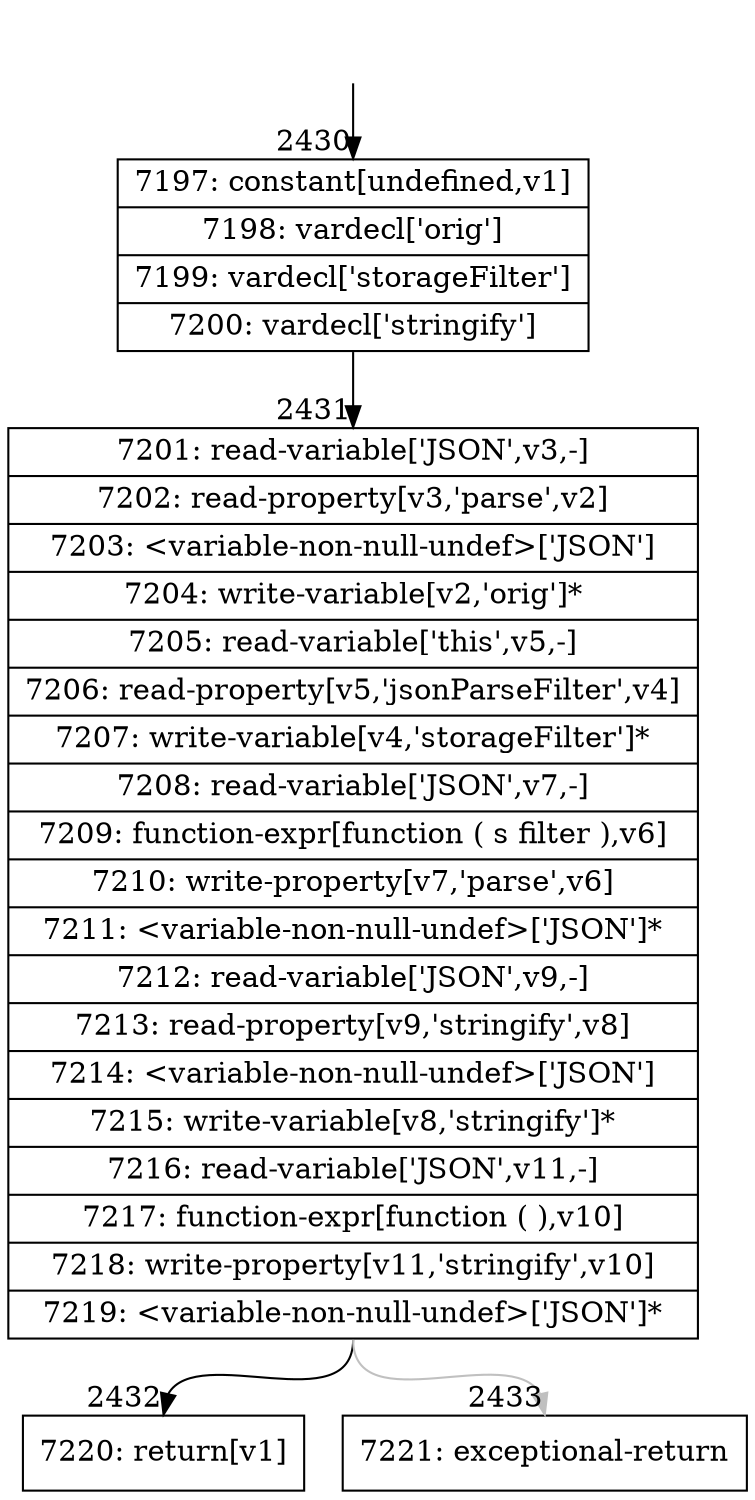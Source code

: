 digraph {
rankdir="TD"
BB_entry264[shape=none,label=""];
BB_entry264 -> BB2430 [tailport=s, headport=n, headlabel="    2430"]
BB2430 [shape=record label="{7197: constant[undefined,v1]|7198: vardecl['orig']|7199: vardecl['storageFilter']|7200: vardecl['stringify']}" ] 
BB2430 -> BB2431 [tailport=s, headport=n, headlabel="      2431"]
BB2431 [shape=record label="{7201: read-variable['JSON',v3,-]|7202: read-property[v3,'parse',v2]|7203: \<variable-non-null-undef\>['JSON']|7204: write-variable[v2,'orig']*|7205: read-variable['this',v5,-]|7206: read-property[v5,'jsonParseFilter',v4]|7207: write-variable[v4,'storageFilter']*|7208: read-variable['JSON',v7,-]|7209: function-expr[function ( s filter ),v6]|7210: write-property[v7,'parse',v6]|7211: \<variable-non-null-undef\>['JSON']*|7212: read-variable['JSON',v9,-]|7213: read-property[v9,'stringify',v8]|7214: \<variable-non-null-undef\>['JSON']|7215: write-variable[v8,'stringify']*|7216: read-variable['JSON',v11,-]|7217: function-expr[function ( ),v10]|7218: write-property[v11,'stringify',v10]|7219: \<variable-non-null-undef\>['JSON']*}" ] 
BB2431 -> BB2432 [tailport=s, headport=n, headlabel="      2432"]
BB2431 -> BB2433 [tailport=s, headport=n, color=gray, headlabel="      2433"]
BB2432 [shape=record label="{7220: return[v1]}" ] 
BB2433 [shape=record label="{7221: exceptional-return}" ] 
//#$~ 2823
}
